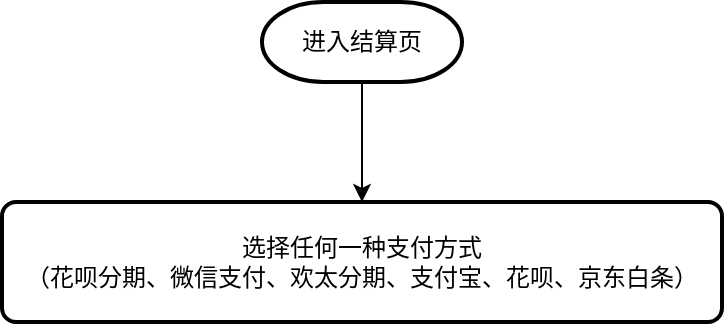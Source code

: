 <mxfile version="23.0.2" type="github">
  <diagram name="第 1 页" id="iy5L7cvPKMk64nNim1CG">
    <mxGraphModel dx="1434" dy="961" grid="1" gridSize="10" guides="1" tooltips="1" connect="1" arrows="1" fold="1" page="1" pageScale="1" pageWidth="827" pageHeight="1169" math="0" shadow="0">
      <root>
        <mxCell id="0" />
        <mxCell id="1" parent="0" />
        <mxCell id="1n4jK1zSNOp-hIoteOij-1" style="edgeStyle=orthogonalEdgeStyle;rounded=0;orthogonalLoop=1;jettySize=auto;html=1;" edge="1" parent="1" source="YPu-V1tJ_W18TCsgV1Ht-1" target="YPu-V1tJ_W18TCsgV1Ht-2">
          <mxGeometry relative="1" as="geometry" />
        </mxCell>
        <mxCell id="YPu-V1tJ_W18TCsgV1Ht-1" value="进入结算页" style="strokeWidth=2;html=1;shape=mxgraph.flowchart.terminator;whiteSpace=wrap;" parent="1" vertex="1">
          <mxGeometry x="300" y="40" width="100" height="40" as="geometry" />
        </mxCell>
        <mxCell id="YPu-V1tJ_W18TCsgV1Ht-2" value="选择任何一种支付方式&lt;br&gt;（花呗分期、微信支付、欢太分期、支付宝、花呗、京东白条）" style="rounded=1;whiteSpace=wrap;html=1;absoluteArcSize=1;arcSize=14;strokeWidth=2;" parent="1" vertex="1">
          <mxGeometry x="170" y="140" width="360" height="60" as="geometry" />
        </mxCell>
      </root>
    </mxGraphModel>
  </diagram>
</mxfile>
